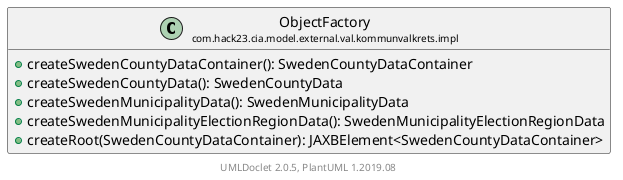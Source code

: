 @startuml
    set namespaceSeparator none
    hide empty fields
    hide empty methods

    class "<size:14>ObjectFactory\n<size:10>com.hack23.cia.model.external.val.kommunvalkrets.impl" as com.hack23.cia.model.external.val.kommunvalkrets.impl.ObjectFactory [[ObjectFactory.html]] {
        +createSwedenCountyDataContainer(): SwedenCountyDataContainer
        +createSwedenCountyData(): SwedenCountyData
        +createSwedenMunicipalityData(): SwedenMunicipalityData
        +createSwedenMunicipalityElectionRegionData(): SwedenMunicipalityElectionRegionData
        +createRoot(SwedenCountyDataContainer): JAXBElement<SwedenCountyDataContainer>
    }

    center footer UMLDoclet 2.0.5, PlantUML 1.2019.08
@enduml
